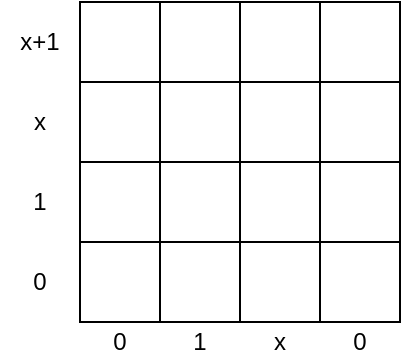 <mxfile version="12.1.7" type="device" pages="1"><diagram id="tAEE88btyBtsIktVflEw" name="Page-1"><mxGraphModel dx="1338" dy="802" grid="1" gridSize="10" guides="1" tooltips="1" connect="1" arrows="1" fold="1" page="1" pageScale="1" pageWidth="827" pageHeight="1169" math="0" shadow="0"><root><mxCell id="0"/><mxCell id="1" parent="0"/><mxCell id="7yvnzNzSm_O6tVys3wsZ-8" value="" style="whiteSpace=wrap;html=1;aspect=fixed;" parent="1" vertex="1"><mxGeometry x="80" y="160" width="40" height="40" as="geometry"/></mxCell><mxCell id="7yvnzNzSm_O6tVys3wsZ-24" value="" style="whiteSpace=wrap;html=1;aspect=fixed;" parent="1" vertex="1"><mxGeometry x="120" y="160" width="40" height="40" as="geometry"/></mxCell><mxCell id="7yvnzNzSm_O6tVys3wsZ-25" value="" style="whiteSpace=wrap;html=1;aspect=fixed;" parent="1" vertex="1"><mxGeometry x="80" y="200" width="40" height="40" as="geometry"/></mxCell><mxCell id="7yvnzNzSm_O6tVys3wsZ-26" value="" style="whiteSpace=wrap;html=1;aspect=fixed;" parent="1" vertex="1"><mxGeometry x="120" y="200" width="40" height="40" as="geometry"/></mxCell><mxCell id="7yvnzNzSm_O6tVys3wsZ-27" value="&lt;font style=&quot;font-size: 18px&quot;&gt;&amp;nbsp;&lt;/font&gt;" style="whiteSpace=wrap;html=1;aspect=fixed;" parent="1" vertex="1"><mxGeometry x="160" y="160" width="40" height="40" as="geometry"/></mxCell><mxCell id="7yvnzNzSm_O6tVys3wsZ-28" value="&lt;font style=&quot;font-size: 18px&quot;&gt;&amp;nbsp;&lt;/font&gt;" style="whiteSpace=wrap;html=1;aspect=fixed;" parent="1" vertex="1"><mxGeometry x="200" y="160" width="40" height="40" as="geometry"/></mxCell><mxCell id="7yvnzNzSm_O6tVys3wsZ-29" value="" style="whiteSpace=wrap;html=1;aspect=fixed;" parent="1" vertex="1"><mxGeometry x="160" y="200" width="40" height="40" as="geometry"/></mxCell><mxCell id="7yvnzNzSm_O6tVys3wsZ-30" value="" style="whiteSpace=wrap;html=1;aspect=fixed;" parent="1" vertex="1"><mxGeometry x="200" y="200" width="40" height="40" as="geometry"/></mxCell><mxCell id="7yvnzNzSm_O6tVys3wsZ-31" value="" style="whiteSpace=wrap;html=1;aspect=fixed;" parent="1" vertex="1"><mxGeometry x="80" y="240" width="40" height="40" as="geometry"/></mxCell><mxCell id="7yvnzNzSm_O6tVys3wsZ-32" value="" style="whiteSpace=wrap;html=1;aspect=fixed;" parent="1" vertex="1"><mxGeometry x="120" y="240" width="40" height="40" as="geometry"/></mxCell><mxCell id="7yvnzNzSm_O6tVys3wsZ-33" value="&lt;font style=&quot;font-size: 18px&quot;&gt;&amp;nbsp;&lt;/font&gt;" style="whiteSpace=wrap;html=1;aspect=fixed;" parent="1" vertex="1"><mxGeometry x="80" y="280" width="40" height="40" as="geometry"/></mxCell><mxCell id="7yvnzNzSm_O6tVys3wsZ-34" value="&lt;font style=&quot;font-size: 18px&quot;&gt;&amp;nbsp;&lt;/font&gt;" style="whiteSpace=wrap;html=1;aspect=fixed;" parent="1" vertex="1"><mxGeometry x="120" y="280" width="40" height="40" as="geometry"/></mxCell><mxCell id="7yvnzNzSm_O6tVys3wsZ-35" value="" style="whiteSpace=wrap;html=1;aspect=fixed;" parent="1" vertex="1"><mxGeometry x="160" y="240" width="40" height="40" as="geometry"/></mxCell><mxCell id="7yvnzNzSm_O6tVys3wsZ-36" value="" style="whiteSpace=wrap;html=1;aspect=fixed;" parent="1" vertex="1"><mxGeometry x="200" y="240" width="40" height="40" as="geometry"/></mxCell><mxCell id="7yvnzNzSm_O6tVys3wsZ-37" value="" style="whiteSpace=wrap;html=1;aspect=fixed;" parent="1" vertex="1"><mxGeometry x="160" y="280" width="40" height="40" as="geometry"/></mxCell><mxCell id="7yvnzNzSm_O6tVys3wsZ-38" value="" style="whiteSpace=wrap;html=1;aspect=fixed;" parent="1" vertex="1"><mxGeometry x="200" y="280" width="40" height="40" as="geometry"/></mxCell><mxCell id="2rc5MMP0UcN19sdQv2Ij-5" value="0" style="text;html=1;strokeColor=none;fillColor=none;align=center;verticalAlign=middle;whiteSpace=wrap;rounded=0;" vertex="1" parent="1"><mxGeometry x="40" y="290" width="40" height="20" as="geometry"/></mxCell><mxCell id="2rc5MMP0UcN19sdQv2Ij-6" value="1" style="text;html=1;strokeColor=none;fillColor=none;align=center;verticalAlign=middle;whiteSpace=wrap;rounded=0;" vertex="1" parent="1"><mxGeometry x="40" y="250" width="40" height="20" as="geometry"/></mxCell><mxCell id="2rc5MMP0UcN19sdQv2Ij-7" value="x" style="text;html=1;strokeColor=none;fillColor=none;align=center;verticalAlign=middle;whiteSpace=wrap;rounded=0;" vertex="1" parent="1"><mxGeometry x="40" y="210" width="40" height="20" as="geometry"/></mxCell><mxCell id="2rc5MMP0UcN19sdQv2Ij-8" value="x+1" style="text;html=1;strokeColor=none;fillColor=none;align=center;verticalAlign=middle;whiteSpace=wrap;rounded=0;" vertex="1" parent="1"><mxGeometry x="40" y="170" width="40" height="20" as="geometry"/></mxCell><mxCell id="2rc5MMP0UcN19sdQv2Ij-9" value="0" style="text;html=1;strokeColor=none;fillColor=none;align=center;verticalAlign=middle;whiteSpace=wrap;rounded=0;" vertex="1" parent="1"><mxGeometry x="80" y="320" width="40" height="20" as="geometry"/></mxCell><mxCell id="2rc5MMP0UcN19sdQv2Ij-10" value="1" style="text;html=1;strokeColor=none;fillColor=none;align=center;verticalAlign=middle;whiteSpace=wrap;rounded=0;" vertex="1" parent="1"><mxGeometry x="120" y="320" width="40" height="20" as="geometry"/></mxCell><mxCell id="2rc5MMP0UcN19sdQv2Ij-11" value="x" style="text;html=1;strokeColor=none;fillColor=none;align=center;verticalAlign=middle;whiteSpace=wrap;rounded=0;" vertex="1" parent="1"><mxGeometry x="160" y="320" width="40" height="20" as="geometry"/></mxCell><mxCell id="2rc5MMP0UcN19sdQv2Ij-12" value="0" style="text;html=1;strokeColor=none;fillColor=none;align=center;verticalAlign=middle;whiteSpace=wrap;rounded=0;" vertex="1" parent="1"><mxGeometry x="200" y="320" width="40" height="20" as="geometry"/></mxCell></root></mxGraphModel></diagram></mxfile>